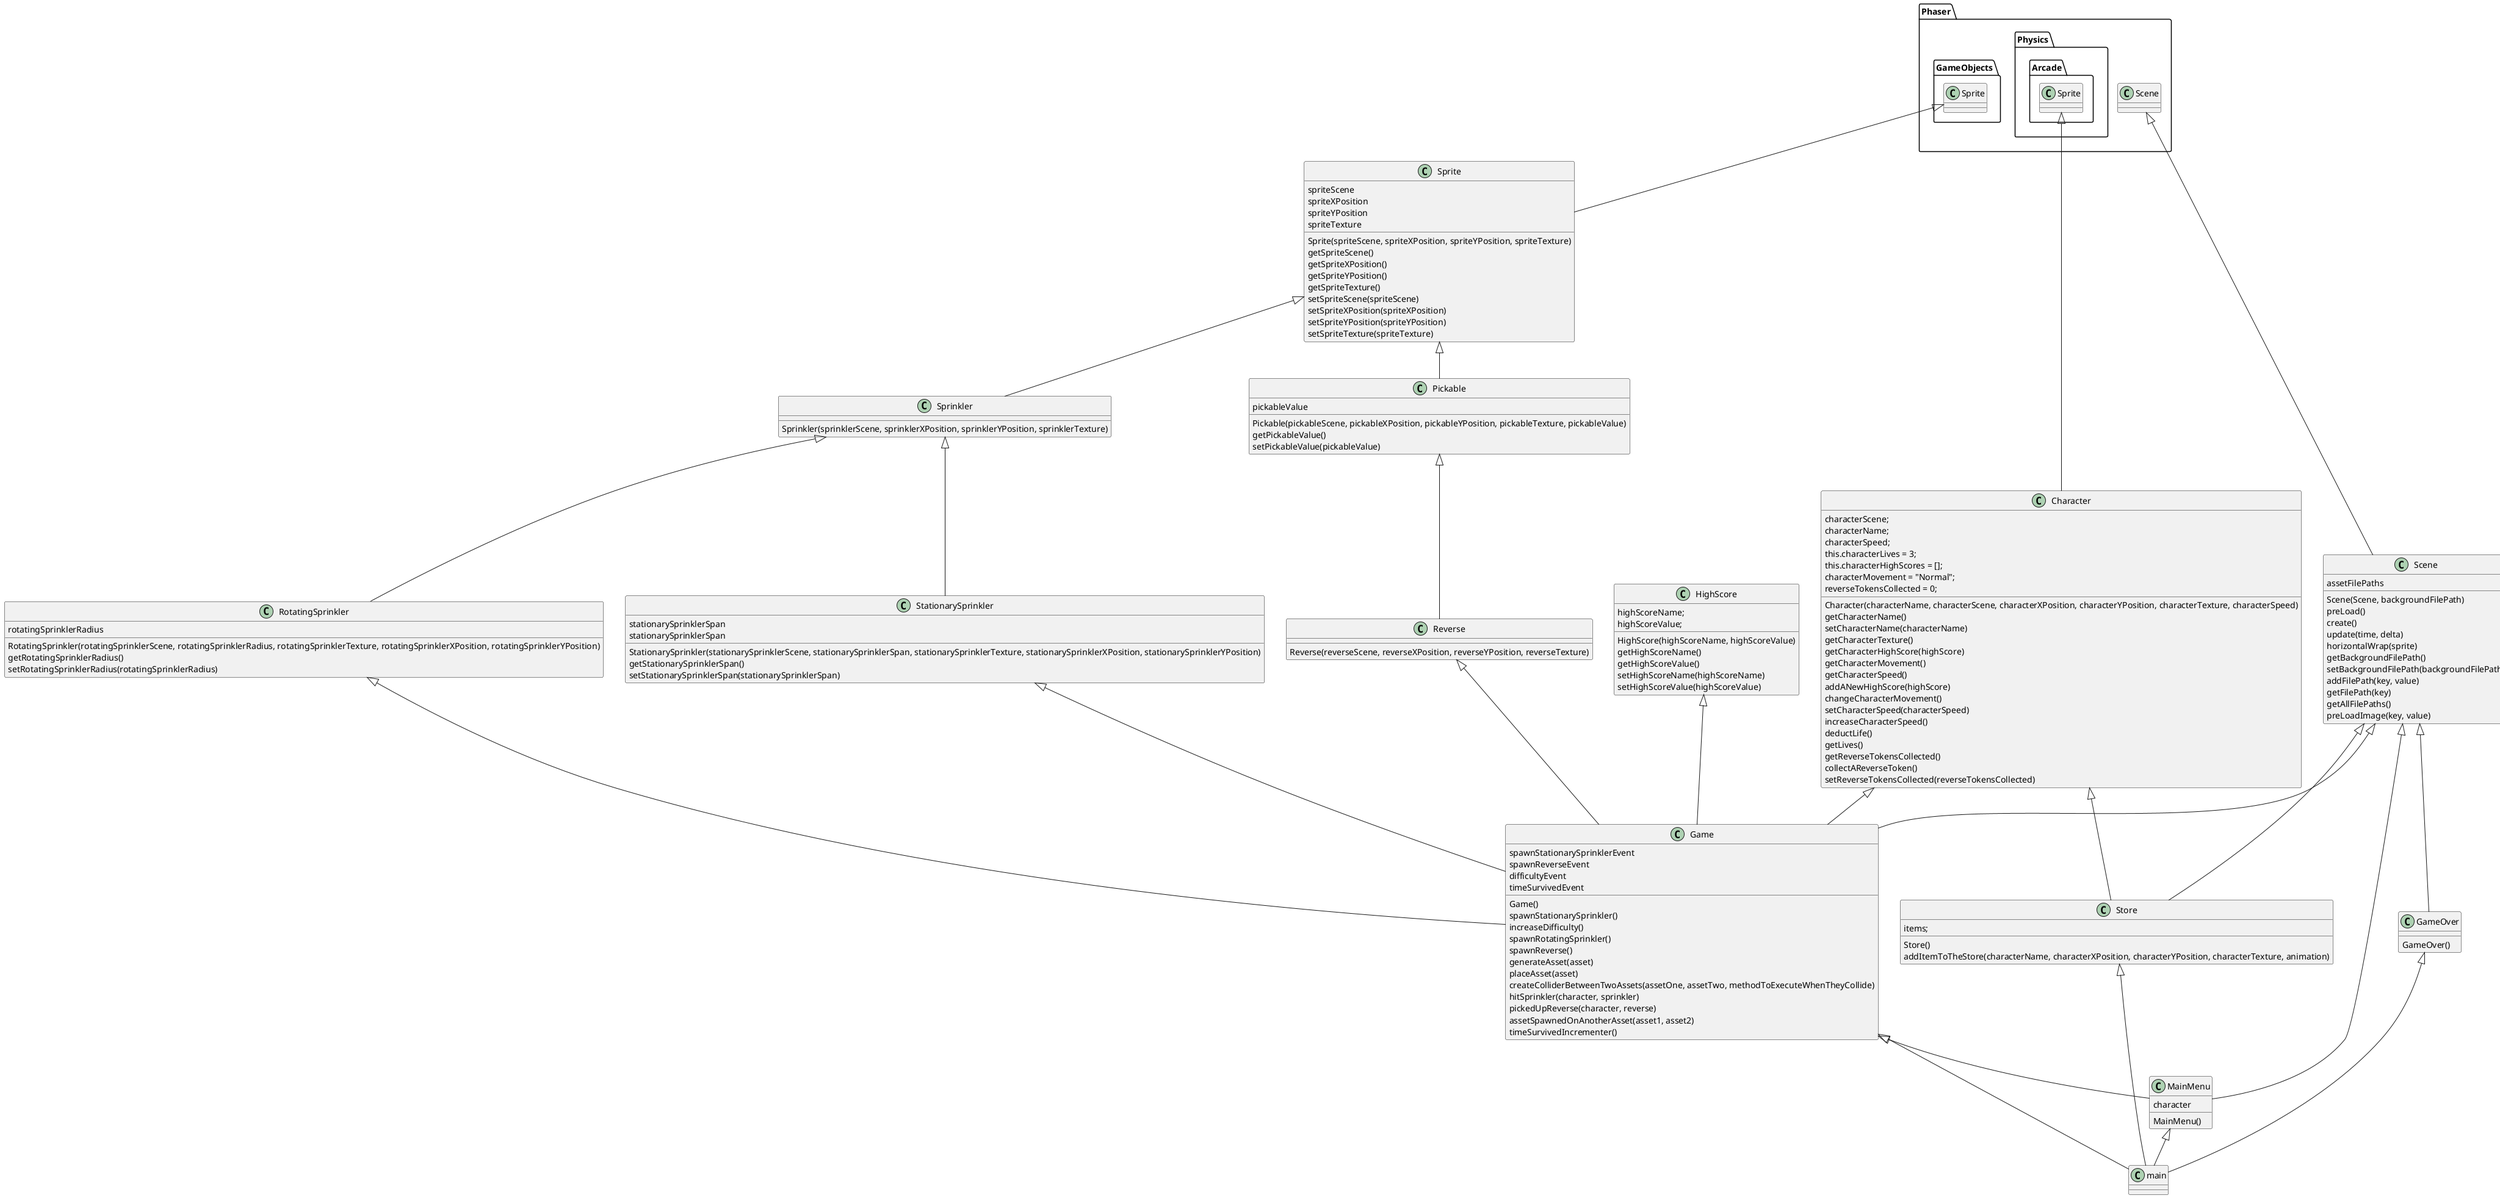 @startuml
'https://plantuml.com/class-diagram


Game <|-- main
GameOver <|-- main
MainMenu <|-- main
Store <|-- main
Game <|-- MainMenu
Character <|-- Game
HighScore <|-- Game
Reverse <|-- Game
RotatingSprinkler <|-- Game
StationarySprinkler <|-- Game
Character <|-- Store

class HighScore {
    highScoreName;
    highScoreValue;
    HighScore(highScoreName, highScoreValue)
    getHighScoreName()
    getHighScoreValue()
    setHighScoreName(highScoreName)
    setHighScoreValue(highScoreValue)
}


class Sprite extends Phaser.GameObjects.Sprite {
    spriteScene
    spriteXPosition
    spriteYPosition
    spriteTexture
    Sprite(spriteScene, spriteXPosition, spriteYPosition, spriteTexture)
    getSpriteScene()
    getSpriteXPosition()
    getSpriteYPosition()
    getSpriteTexture()
    setSpriteScene(spriteScene)
    setSpriteXPosition(spriteXPosition)
    setSpriteYPosition(spriteYPosition)
    setSpriteTexture(spriteTexture)
}

class Character extends Phaser.Physics.Arcade.Sprite {
    characterScene;
    characterName;
    characterSpeed;
    this.characterLives = 3;
    this.characterHighScores = [];
    characterMovement = "Normal";
    reverseTokensCollected = 0;
    Character(characterName, characterScene, characterXPosition, characterYPosition, characterTexture, characterSpeed)
    getCharacterName()
    setCharacterName(characterName)
    getCharacterTexture()
    getCharacterHighScore(highScore)
    getCharacterMovement()
    getCharacterSpeed()
    addANewHighScore(highScore)
    changeCharacterMovement()
    setCharacterSpeed(characterSpeed)
    increaseCharacterSpeed()
    deductLife()
    getLives()
    getReverseTokensCollected()
    collectAReverseToken()
    setReverseTokensCollected(reverseTokensCollected)
}

class Sprinkler extends Sprite {
    Sprinkler(sprinklerScene, sprinklerXPosition, sprinklerYPosition, sprinklerTexture)
}

class RotatingSprinkler extends Sprinkler {
    rotatingSprinklerRadius
    RotatingSprinkler(rotatingSprinklerScene, rotatingSprinklerRadius, rotatingSprinklerTexture, rotatingSprinklerXPosition, rotatingSprinklerYPosition)
    getRotatingSprinklerRadius()
    setRotatingSprinklerRadius(rotatingSprinklerRadius)
}

class StationarySprinkler extends Sprinkler {
    stationarySprinklerSpan
    stationarySprinklerSpan
    StationarySprinkler(stationarySprinklerScene, stationarySprinklerSpan, stationarySprinklerTexture, stationarySprinklerXPosition, stationarySprinklerYPosition)
    getStationarySprinklerSpan()
    setStationarySprinklerSpan(stationarySprinklerSpan)
}

class Pickable extends Sprite {
    pickableValue
    Pickable(pickableScene, pickableXPosition, pickableYPosition, pickableTexture, pickableValue)
    getPickableValue()
    setPickableValue(pickableValue)
}

class Reverse extends Pickable {
    Reverse(reverseScene, reverseXPosition, reverseYPosition, reverseTexture)
}

class Scene extends Phaser.Scene {
    assetFilePaths
    Scene(Scene, backgroundFilePath)
    preLoad()
    create()
    update(time, delta)
    horizontalWrap(sprite)
    getBackgroundFilePath()
    setBackgroundFilePath(backgroundFilePath)
    addFilePath(key, value)
    getFilePath(key)
    getAllFilePaths()
    preLoadImage(key, value)
}

class Game extends Scene {
    spawnStationarySprinklerEvent
    spawnReverseEvent
    difficultyEvent
    timeSurvivedEvent
    Game()
    spawnStationarySprinkler()
    increaseDifficulty()
    spawnRotatingSprinkler()
    spawnReverse()
    generateAsset(asset)
    placeAsset(asset)
    createColliderBetweenTwoAssets(assetOne, assetTwo, methodToExecuteWhenTheyCollide)
    hitSprinkler(character, sprinkler)
    pickedUpReverse(character, reverse)
    assetSpawnedOnAnotherAsset(asset1, asset2)
    timeSurvivedIncrementer()
}

 class MainMenu extends Scene {
    character
    MainMenu()
}

class GameOver extends Scene {
    GameOver()
}

class Store extends Scene {
    items;
    Store()
    addItemToTheStore(characterName, characterXPosition, characterYPosition, characterTexture, animation)
}

@enduml